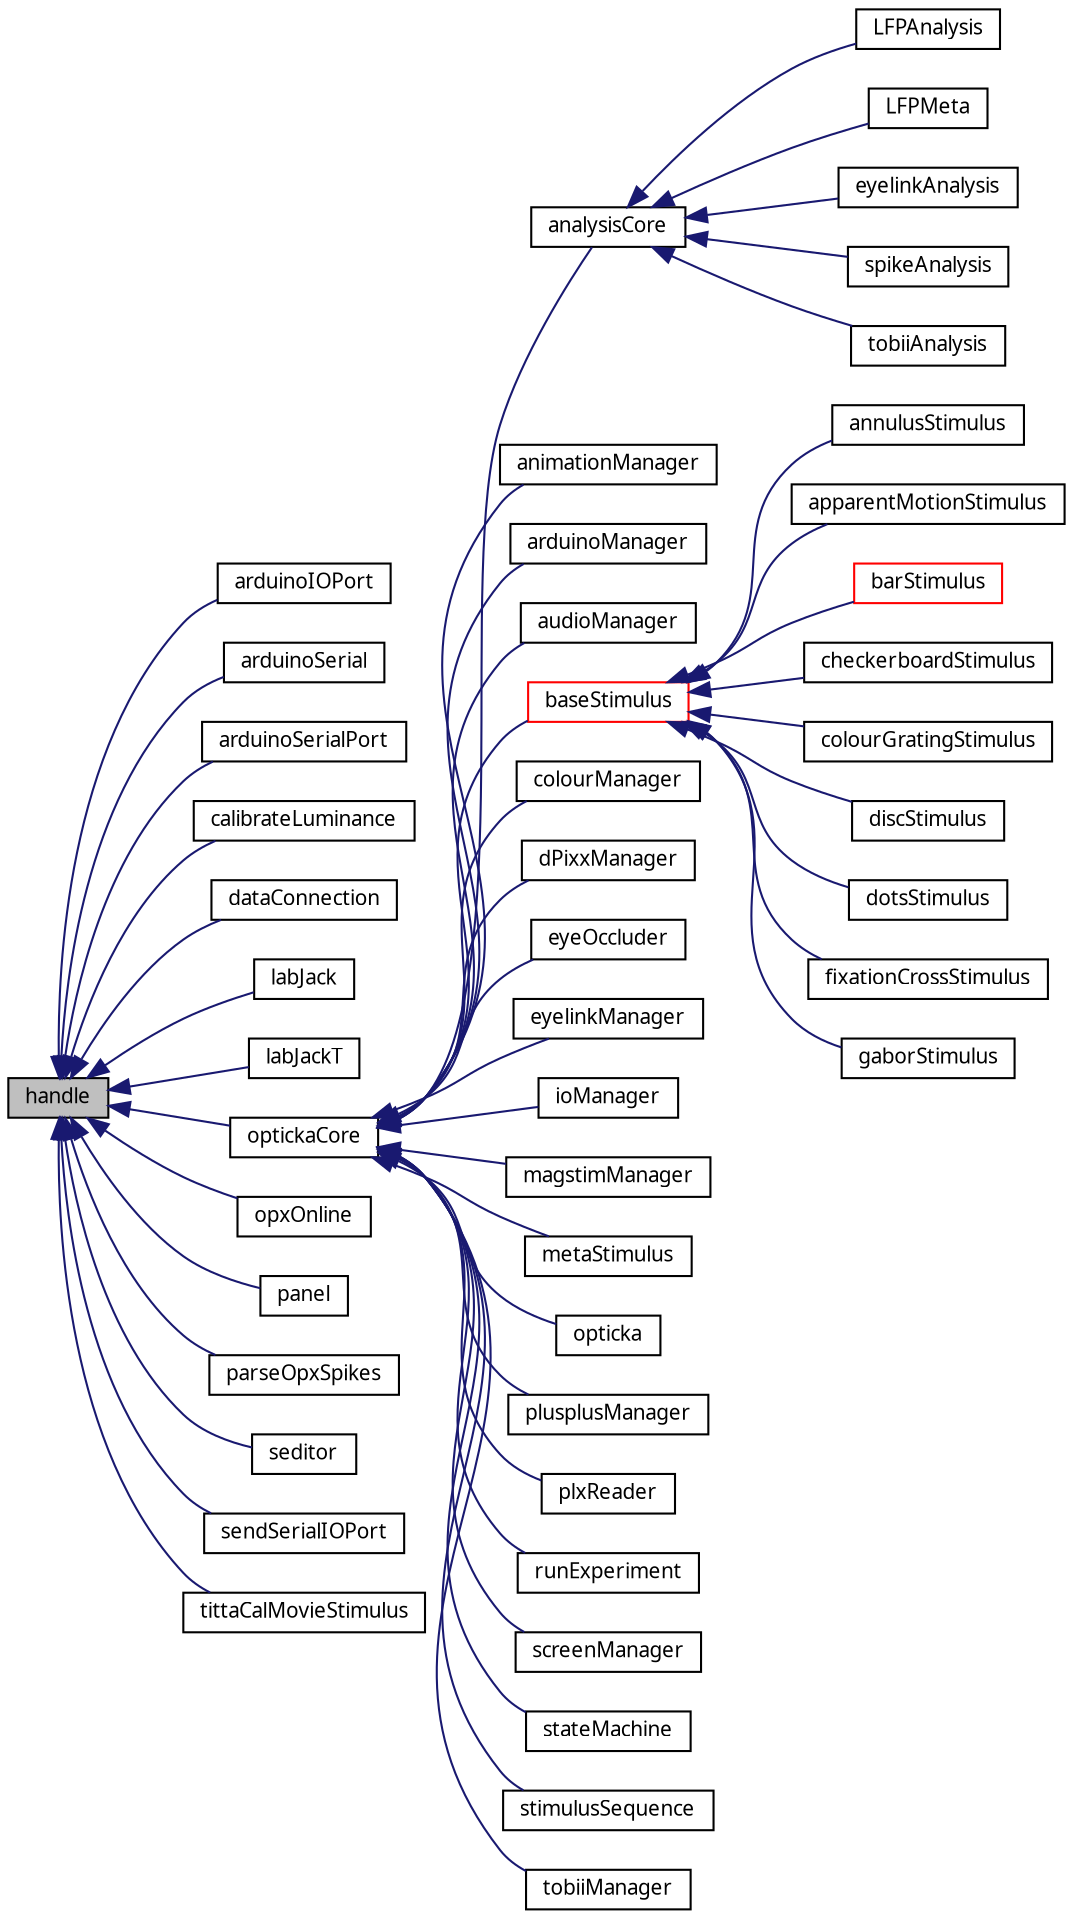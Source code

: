digraph "handle"
{
 // LATEX_PDF_SIZE
  edge [fontname="Graublau Slab",fontsize="10",labelfontname="Graublau Slab",labelfontsize="10"];
  node [fontname="Graublau Slab",fontsize="10",shape=record];
  rankdir="LR";
  Node1 [label="handle",height=0.2,width=0.4,color="black", fillcolor="grey75", style="filled", fontcolor="black",tooltip=" "];
  Node1 -> Node2 [dir="back",color="midnightblue",fontsize="10",style="solid",fontname="Graublau Slab"];
  Node2 [label="arduinoIOPort",height=0.2,width=0.4,color="black", fillcolor="white", style="filled",URL="$classarduino_i_o_port.html",tooltip=" "];
  Node1 -> Node3 [dir="back",color="midnightblue",fontsize="10",style="solid",fontname="Graublau Slab"];
  Node3 [label="arduinoSerial",height=0.2,width=0.4,color="black", fillcolor="white", style="filled",URL="$classarduino_serial.html",tooltip=" "];
  Node1 -> Node4 [dir="back",color="midnightblue",fontsize="10",style="solid",fontname="Graublau Slab"];
  Node4 [label="arduinoSerialPort",height=0.2,width=0.4,color="black", fillcolor="white", style="filled",URL="$classarduino_serial_port.html",tooltip=" "];
  Node1 -> Node5 [dir="back",color="midnightblue",fontsize="10",style="solid",fontname="Graublau Slab"];
  Node5 [label="calibrateLuminance",height=0.2,width=0.4,color="black", fillcolor="white", style="filled",URL="$classcalibrate_luminance.html",tooltip="calibrateLuminance: automatic luminance calibration"];
  Node1 -> Node6 [dir="back",color="midnightblue",fontsize="10",style="solid",fontname="Graublau Slab"];
  Node6 [label="dataConnection",height=0.2,width=0.4,color="black", fillcolor="white", style="filled",URL="$classdata_connection.html",tooltip="dataConnection Connects and manages a socket connection"];
  Node1 -> Node7 [dir="back",color="midnightblue",fontsize="10",style="solid",fontname="Graublau Slab"];
  Node7 [label="labJack",height=0.2,width=0.4,color="black", fillcolor="white", style="filled",URL="$classlab_jack.html",tooltip="LABJACK Connects and manages a LabJack U3 / U6."];
  Node1 -> Node8 [dir="back",color="midnightblue",fontsize="10",style="solid",fontname="Graublau Slab"];
  Node8 [label="labJackT",height=0.2,width=0.4,color="black", fillcolor="white", style="filled",URL="$classlab_jack_t.html",tooltip="LABJACKT Connects and manages a LabJack T4 / T7 This class handles digital I/O and analog I/O and ana..."];
  Node1 -> Node9 [dir="back",color="midnightblue",fontsize="10",style="solid",fontname="Graublau Slab"];
  Node9 [label="optickaCore",height=0.2,width=0.4,color="black", fillcolor="white", style="filled",URL="$classopticka_core.html",tooltip="optickaCore base class inherited by many other opticka classes. optickaCore is itself derived from ha..."];
  Node9 -> Node10 [dir="back",color="midnightblue",fontsize="10",style="solid",fontname="Graublau Slab"];
  Node10 [label="analysisCore",height=0.2,width=0.4,color="black", fillcolor="white", style="filled",URL="$classanalysis_core.html",tooltip="analysisCore base class inherited by other analysis classes. analysisCore is itself derived from opti..."];
  Node10 -> Node11 [dir="back",color="midnightblue",fontsize="10",style="solid",fontname="Graublau Slab"];
  Node11 [label="LFPAnalysis",height=0.2,width=0.4,color="black", fillcolor="white", style="filled",URL="$class_l_f_p_analysis.html",tooltip=" "];
  Node10 -> Node12 [dir="back",color="midnightblue",fontsize="10",style="solid",fontname="Graublau Slab"];
  Node12 [label="LFPMeta",height=0.2,width=0.4,color="black", fillcolor="white", style="filled",URL="$class_l_f_p_meta.html",tooltip=" "];
  Node10 -> Node13 [dir="back",color="midnightblue",fontsize="10",style="solid",fontname="Graublau Slab"];
  Node13 [label="eyelinkAnalysis",height=0.2,width=0.4,color="black", fillcolor="white", style="filled",URL="$classeyelink_analysis.html",tooltip="eyelinkAnalysis offers a set of methods to load, parse & plot raw EDF files. It understands opticka t..."];
  Node10 -> Node14 [dir="back",color="midnightblue",fontsize="10",style="solid",fontname="Graublau Slab"];
  Node14 [label="spikeAnalysis",height=0.2,width=0.4,color="black", fillcolor="white", style="filled",URL="$classspike_analysis.html",tooltip=" "];
  Node10 -> Node15 [dir="back",color="midnightblue",fontsize="10",style="solid",fontname="Graublau Slab"];
  Node15 [label="tobiiAnalysis",height=0.2,width=0.4,color="black", fillcolor="white", style="filled",URL="$classtobii_analysis.html",tooltip="eyelinkAnalysis offers a set of methods to load, parse & plot raw EDF files. It understands opticka t..."];
  Node9 -> Node16 [dir="back",color="midnightblue",fontsize="10",style="solid",fontname="Graublau Slab"];
  Node16 [label="animationManager",height=0.2,width=0.4,color="black", fillcolor="white", style="filled",URL="$classanimation_manager.html",tooltip="ANIMATIONMANAGER provides per frame paths for stimuli."];
  Node9 -> Node17 [dir="back",color="midnightblue",fontsize="10",style="solid",fontname="Graublau Slab"];
  Node17 [label="arduinoManager",height=0.2,width=0.4,color="black", fillcolor="white", style="filled",URL="$classarduino_manager.html",tooltip=" "];
  Node9 -> Node18 [dir="back",color="midnightblue",fontsize="10",style="solid",fontname="Graublau Slab"];
  Node18 [label="audioManager",height=0.2,width=0.4,color="black", fillcolor="white", style="filled",URL="$classaudio_manager.html",tooltip=" "];
  Node9 -> Node19 [dir="back",color="midnightblue",fontsize="10",style="solid",fontname="Graublau Slab"];
  Node19 [label="baseStimulus",height=0.2,width=0.4,color="red", fillcolor="white", style="filled",URL="$classbase_stimulus.html",tooltip="baseStimulus is the superclass for all opticka stimulus objects"];
  Node19 -> Node20 [dir="back",color="midnightblue",fontsize="10",style="solid",fontname="Graublau Slab"];
  Node20 [label="annulusStimulus",height=0.2,width=0.4,color="black", fillcolor="white", style="filled",URL="$classannulus_stimulus.html",tooltip="annulusStimulus TODO"];
  Node19 -> Node21 [dir="back",color="midnightblue",fontsize="10",style="solid",fontname="Graublau Slab"];
  Node21 [label="apparentMotionStimulus",height=0.2,width=0.4,color="black", fillcolor="white", style="filled",URL="$classapparent_motion_stimulus.html",tooltip="apparentMotionStimulus, inherits from baseStimulus"];
  Node19 -> Node22 [dir="back",color="midnightblue",fontsize="10",style="solid",fontname="Graublau Slab"];
  Node22 [label="barStimulus",height=0.2,width=0.4,color="red", fillcolor="white", style="filled",URL="$classbar_stimulus.html",tooltip="barStimulus single bar stimulus, inherits from baseStimulus"];
  Node19 -> Node24 [dir="back",color="midnightblue",fontsize="10",style="solid",fontname="Graublau Slab"];
  Node24 [label="checkerboardStimulus",height=0.2,width=0.4,color="black", fillcolor="white", style="filled",URL="$classcheckerboard_stimulus.html",tooltip="checkerBoardStimulus – using a GLSL shader to make the checkerboard"];
  Node19 -> Node25 [dir="back",color="midnightblue",fontsize="10",style="solid",fontname="Graublau Slab"];
  Node25 [label="colourGratingStimulus",height=0.2,width=0.4,color="black", fillcolor="white", style="filled",URL="$classcolour_grating_stimulus.html",tooltip="colour grating stimulus, inherits from baseStimulus COLOURGRATINGSTIMULUS colour grating stimulus,..."];
  Node19 -> Node26 [dir="back",color="midnightblue",fontsize="10",style="solid",fontname="Graublau Slab"];
  Node26 [label="discStimulus",height=0.2,width=0.4,color="black", fillcolor="white", style="filled",URL="$classdisc_stimulus.html",tooltip="single disc stimulus, inherits from baseStimulus DISCSTIMULUS single disc stimulus,..."];
  Node19 -> Node27 [dir="back",color="midnightblue",fontsize="10",style="solid",fontname="Graublau Slab"];
  Node27 [label="dotsStimulus",height=0.2,width=0.4,color="black", fillcolor="white", style="filled",URL="$classdots_stimulus.html",tooltip="dotsStimulus simple variable coherence dots stimulus, inherits from baseStimulus"];
  Node19 -> Node28 [dir="back",color="midnightblue",fontsize="10",style="solid",fontname="Graublau Slab"];
  Node28 [label="fixationCrossStimulus",height=0.2,width=0.4,color="black", fillcolor="white", style="filled",URL="$classfixation_cross_stimulus.html",tooltip="draw fixation cross from Thaler L, Schütz AC, Goodale MA, & Gegenfurtner KR (2013) \"What is the best ..."];
  Node19 -> Node29 [dir="back",color="midnightblue",fontsize="10",style="solid",fontname="Graublau Slab"];
  Node29 [label="gaborStimulus",height=0.2,width=0.4,color="black", fillcolor="white", style="filled",URL="$classgabor_stimulus.html",tooltip="single grating stimulus, inherits from baseStimulus GRATINGSTIMULUS single grating stimulus,..."];
  Node9 -> Node39 [dir="back",color="midnightblue",fontsize="10",style="solid",fontname="Graublau Slab"];
  Node39 [label="colourManager",height=0.2,width=0.4,color="black", fillcolor="white", style="filled",URL="$classcolour_manager.html",tooltip="colourManager manages colours wrapping the CRS Color Toolbox"];
  Node9 -> Node40 [dir="back",color="midnightblue",fontsize="10",style="solid",fontname="Graublau Slab"];
  Node40 [label="dPixxManager",height=0.2,width=0.4,color="black", fillcolor="white", style="filled",URL="$classd_pixx_manager.html",tooltip="DataPixx Communication Class."];
  Node9 -> Node41 [dir="back",color="midnightblue",fontsize="10",style="solid",fontname="Graublau Slab"];
  Node41 [label="eyeOccluder",height=0.2,width=0.4,color="black", fillcolor="white", style="filled",URL="$classeye_occluder.html",tooltip=" "];
  Node9 -> Node42 [dir="back",color="midnightblue",fontsize="10",style="solid",fontname="Graublau Slab"];
  Node42 [label="eyelinkManager",height=0.2,width=0.4,color="black", fillcolor="white", style="filled",URL="$classeyelink_manager.html",tooltip="eyelinkManager wraps around the eyelink toolbox functions offering a simpler interface,..."];
  Node9 -> Node43 [dir="back",color="midnightblue",fontsize="10",style="solid",fontname="Graublau Slab"];
  Node43 [label="ioManager",height=0.2,width=0.4,color="black", fillcolor="white", style="filled",URL="$classio_manager.html",tooltip="Input Output manager, currently just a dummy class."];
  Node9 -> Node44 [dir="back",color="midnightblue",fontsize="10",style="solid",fontname="Graublau Slab"];
  Node44 [label="magstimManager",height=0.2,width=0.4,color="black", fillcolor="white", style="filled",URL="$classmagstim_manager.html",tooltip="magstimManager - controls a MagStim Rapid TMS system using a LabJack"];
  Node9 -> Node45 [dir="back",color="midnightblue",fontsize="10",style="solid",fontname="Graublau Slab"];
  Node45 [label="metaStimulus",height=0.2,width=0.4,color="black", fillcolor="white", style="filled",URL="$classmeta_stimulus.html",tooltip="metaStimulus is a wrapper object for opticka stimuli METASTIMULUS a collection of stimuli,..."];
  Node9 -> Node46 [dir="back",color="midnightblue",fontsize="10",style="solid",fontname="Graublau Slab"];
  Node46 [label="opticka",height=0.2,width=0.4,color="black", fillcolor="white", style="filled",URL="$classopticka.html",tooltip="Opticka stimulus generator GUI."];
  Node9 -> Node47 [dir="back",color="midnightblue",fontsize="10",style="solid",fontname="Graublau Slab"];
  Node47 [label="plusplusManager",height=0.2,width=0.4,color="black", fillcolor="white", style="filled",URL="$classplusplus_manager.html",tooltip="Display++ Communication Class."];
  Node9 -> Node48 [dir="back",color="midnightblue",fontsize="10",style="solid",fontname="Graublau Slab"];
  Node48 [label="plxReader",height=0.2,width=0.4,color="black", fillcolor="white", style="filled",URL="$classplx_reader.html",tooltip=" "];
  Node9 -> Node49 [dir="back",color="midnightblue",fontsize="10",style="solid",fontname="Graublau Slab"];
  Node49 [label="runExperiment",height=0.2,width=0.4,color="black", fillcolor="white", style="filled",URL="$classrun_experiment.html",tooltip="runExperiment is the main Experiment manager; Inherits from optickaCore"];
  Node9 -> Node50 [dir="back",color="midnightblue",fontsize="10",style="solid",fontname="Graublau Slab"];
  Node50 [label="screenManager",height=0.2,width=0.4,color="black", fillcolor="white", style="filled",URL="$classscreen_manager.html",tooltip="screenManager screenManager manages (wraps) the PTB screen settings. You can set many properties of t..."];
  Node9 -> Node51 [dir="back",color="midnightblue",fontsize="10",style="solid",fontname="Graublau Slab"];
  Node51 [label="stateMachine",height=0.2,width=0.4,color="black", fillcolor="white", style="filled",URL="$classstate_machine.html",tooltip="stateMachine a state machine object"];
  Node9 -> Node52 [dir="back",color="midnightblue",fontsize="10",style="solid",fontname="Graublau Slab"];
  Node52 [label="stimulusSequence",height=0.2,width=0.4,color="black", fillcolor="white", style="filled",URL="$classstimulus_sequence.html",tooltip="stimulusSequence a method of constanst variable manager"];
  Node9 -> Node53 [dir="back",color="midnightblue",fontsize="10",style="solid",fontname="Graublau Slab"];
  Node53 [label="tobiiManager",height=0.2,width=0.4,color="black", fillcolor="white", style="filled",URL="$classtobii_manager.html",tooltip="tobiiManager wraps around the Titta toolbox functions offering a interface consistent with the previo..."];
  Node1 -> Node54 [dir="back",color="midnightblue",fontsize="10",style="solid",fontname="Graublau Slab"];
  Node54 [label="opxOnline",height=0.2,width=0.4,color="black", fillcolor="white", style="filled",URL="$classopx_online.html",tooltip="opxOnline Provides an interface between Opticka and the Plexon for online data display"];
  Node1 -> Node55 [dir="back",color="midnightblue",fontsize="10",style="solid",fontname="Graublau Slab"];
  Node55 [label="panel",height=0.2,width=0.4,color="black", fillcolor="white", style="filled",URL="$classpanel.html",tooltip=" "];
  Node1 -> Node56 [dir="back",color="midnightblue",fontsize="10",style="solid",fontname="Graublau Slab"];
  Node56 [label="parseOpxSpikes",height=0.2,width=0.4,color="black", fillcolor="white", style="filled",URL="$classparse_opx_spikes.html",tooltip=" "];
  Node1 -> Node57 [dir="back",color="midnightblue",fontsize="10",style="solid",fontname="Graublau Slab"];
  Node57 [label="seditor",height=0.2,width=0.4,color="black", fillcolor="white", style="filled",URL="$classseditor.html",tooltip="SEDITOR GUI to manually edit values from a stimulus class passed to it from opticka."];
  Node1 -> Node58 [dir="back",color="midnightblue",fontsize="10",style="solid",fontname="Graublau Slab"];
  Node58 [label="sendSerialIOPort",height=0.2,width=0.4,color="black", fillcolor="white", style="filled",URL="$classsend_serial_i_o_port.html",tooltip=" "];
  Node1 -> Node59 [dir="back",color="midnightblue",fontsize="10",style="solid",fontname="Graublau Slab"];
  Node59 [label="tittaCalMovieStimulus",height=0.2,width=0.4,color="black", fillcolor="white", style="filled",URL="$classtitta_cal_movie_stimulus.html",tooltip="plays an animated movie for a calibration stimulus"];
}
